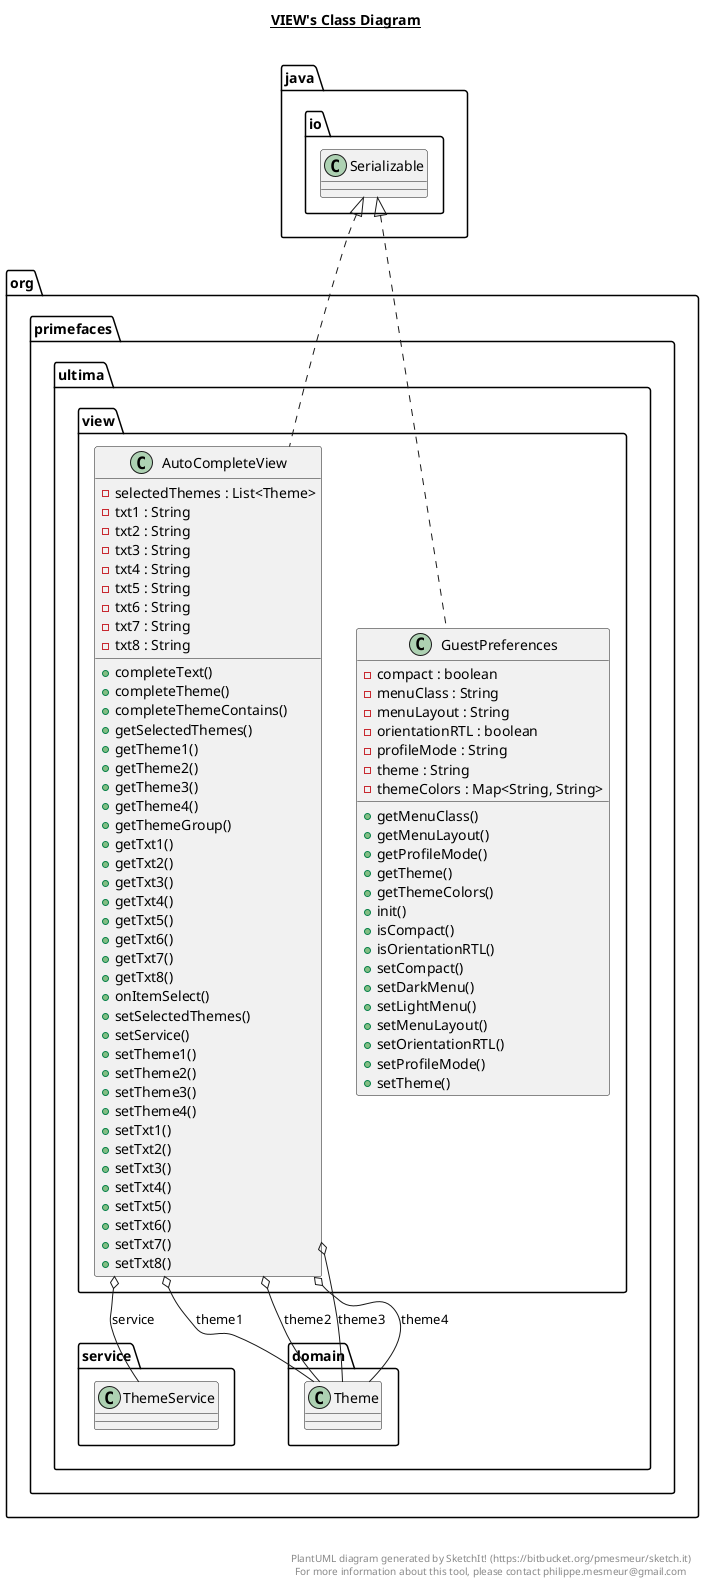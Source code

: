 @startuml

title __VIEW's Class Diagram__\n

  namespace org.primefaces.ultima.view {
    class org.primefaces.ultima.view.AutoCompleteView {
        - selectedThemes : List<Theme>
        - txt1 : String
        - txt2 : String
        - txt3 : String
        - txt4 : String
        - txt5 : String
        - txt6 : String
        - txt7 : String
        - txt8 : String
        + completeText()
        + completeTheme()
        + completeThemeContains()
        + getSelectedThemes()
        + getTheme1()
        + getTheme2()
        + getTheme3()
        + getTheme4()
        + getThemeGroup()
        + getTxt1()
        + getTxt2()
        + getTxt3()
        + getTxt4()
        + getTxt5()
        + getTxt6()
        + getTxt7()
        + getTxt8()
        + onItemSelect()
        + setSelectedThemes()
        + setService()
        + setTheme1()
        + setTheme2()
        + setTheme3()
        + setTheme4()
        + setTxt1()
        + setTxt2()
        + setTxt3()
        + setTxt4()
        + setTxt5()
        + setTxt6()
        + setTxt7()
        + setTxt8()
    }
  }
  

  namespace org.primefaces.ultima.view {
    class org.primefaces.ultima.view.GuestPreferences {
        - compact : boolean
        - menuClass : String
        - menuLayout : String
        - orientationRTL : boolean
        - profileMode : String
        - theme : String
        - themeColors : Map<String, String>
        + getMenuClass()
        + getMenuLayout()
        + getProfileMode()
        + getTheme()
        + getThemeColors()
        + init()
        + isCompact()
        + isOrientationRTL()
        + setCompact()
        + setDarkMenu()
        + setLightMenu()
        + setMenuLayout()
        + setOrientationRTL()
        + setProfileMode()
        + setTheme()
    }
  }
  

  org.primefaces.ultima.view.AutoCompleteView .up.|> java.io.Serializable
  org.primefaces.ultima.view.AutoCompleteView o-- org.primefaces.ultima.service.ThemeService : service
  org.primefaces.ultima.view.AutoCompleteView o-- org.primefaces.ultima.domain.Theme : theme1
  org.primefaces.ultima.view.AutoCompleteView o-- org.primefaces.ultima.domain.Theme : theme2
  org.primefaces.ultima.view.AutoCompleteView o-- org.primefaces.ultima.domain.Theme : theme3
  org.primefaces.ultima.view.AutoCompleteView o-- org.primefaces.ultima.domain.Theme : theme4
  org.primefaces.ultima.view.GuestPreferences .up.|> java.io.Serializable


right footer


PlantUML diagram generated by SketchIt! (https://bitbucket.org/pmesmeur/sketch.it)
For more information about this tool, please contact philippe.mesmeur@gmail.com
endfooter

@enduml
